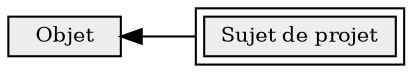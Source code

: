 digraph a {
size="8,20";
rankdir=LR;
node [height=0 style="filled", shape="box", font="Helvetica-Bold", fontsize="10", color="#00000"];
"Objet" -> "Sujet_de_projet" [dir=back];
"Objet" [URL="http://smw.learning-socle.org/index.php/Cat%C3%A9gorie:Objet",peripheries=1,label="Objet",fillcolor="#EEEEEE"];
"Sujet_de_projet" [URL="http://smw.learning-socle.org/index.php/Cat%C3%A9gorie:Sujet_de_projet",peripheries=2,label="Sujet de projet",fillcolor="#EEEEEE"];
}
